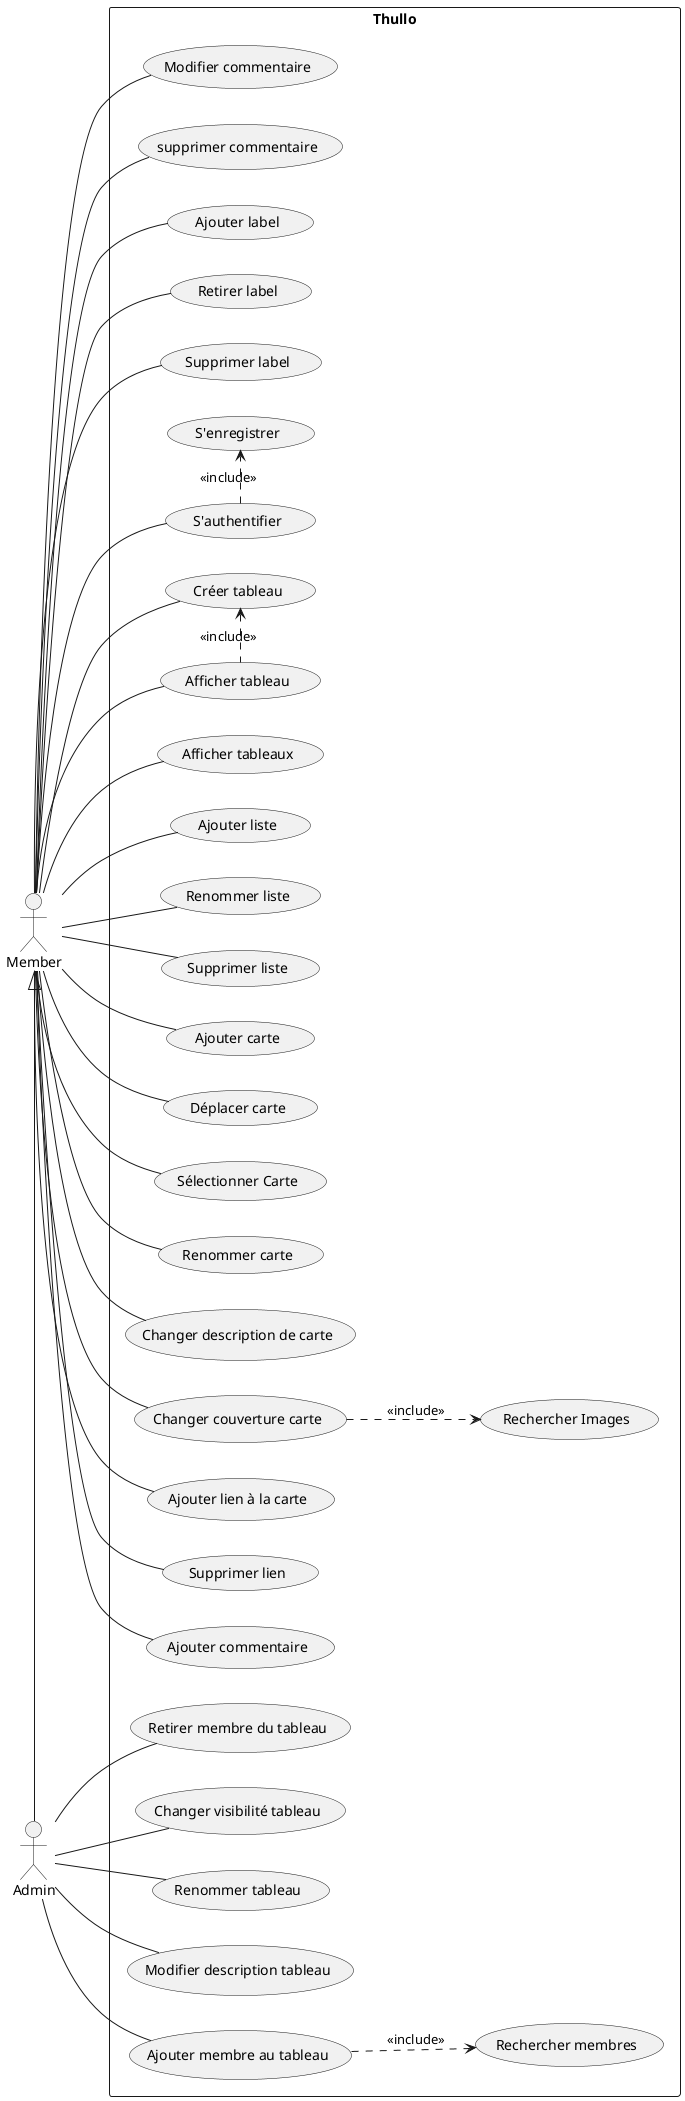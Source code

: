 @startuml
'https://plantuml.com/use-case-diagram
:Member: as member
:Admin: as admin

left to right direction

rectangle Thullo {
    (S'enregistrer) as (register)
    (S'authentifier) as (auth)

    (Afficher tableaux) as (seeAllBoards)
    (Créer tableau) as (addBoard)
    (Afficher tableau) as (seeBoard)
    (Changer visibilité tableau) as (setBoardVisibility)
    (Renommer tableau) as (renameBoard)
    (Modifier description tableau) as (updateBoardDescription)

    (Rechercher membres) as (searchMembers)
    (Ajouter membre au tableau) as (inviteMemberToBoard)
    (Retirer membre du tableau) as (removeMemberFromBoard)
'    (Promouvoir en tant qu'admin) as (GrantAdminRole)
'    (Retirer le role d'admin) as (RemoveAdminRole)
    
    (Ajouter liste) as (addList)
    (Renommer liste) as (renameList)
    (Supprimer liste) as (deleteList)

    (Ajouter carte) as (addCard)
    (Déplacer carte) as (moveCard)
    (Sélectionner Carte) as (seeCardDetails)
    (Renommer carte) as (renameCard)
    (Changer description de carte) as (updateCardDescription)
    (Changer couverture carte) as (updateCardCover)
    (Ajouter lien à la carte) as (addAttachement)
    (Supprimer lien) as (deleteAttachement)
    (Ajouter commentaire) as (addComment)
    (Modifier commentaire) as (updateComment)
    (supprimer commentaire) as (deleteComment)
    (Rechercher Images) as (searchImages)
    (Ajouter label) as (addLabelToCard)
    (Retirer label) as (removeLabelFromCard)
    (Supprimer label) as (deleteLabelFromBoard)

    (register) <.left. (auth) : << include >>
    (seeBoard) .left.> (addBoard): << include >>
    (inviteMemberToBoard) ..> (searchMembers) : << include >>

    member -- (auth)
    member -- (seeAllBoards)
    member -- (seeBoard)
    member -- (addBoard)
    member -- (addList)
    member -- (renameList)
    member -- (deleteList)
    member -- (addCard)
    member -- (moveCard)
    member -- (renameCard)
    member -- (seeCardDetails)
    member -- (addComment)
    member -- (updateComment)
    member -- (deleteComment)
    member -- (addLabelToCard)
    member -- (deleteLabelFromBoard)
    member -- (removeLabelFromCard)
    member -- (updateCardDescription)
    member -- (updateCardCover)
    (updateCardCover) ..> (searchImages) : << include >>
    member -- (addAttachement)
    member -- (deleteAttachement)

    admin -- (removeMemberFromBoard)
'    admin -- (RemoveAdminRole)
'    (RemoveAdminRole) ..> (GrantAdminRole): << include >>
    admin -- (renameBoard)
    admin -- (updateBoardDescription)
    admin -- (inviteMemberToBoard)
    admin -- (setBoardVisibility)

    member <|-right- admin
 }
@enduml